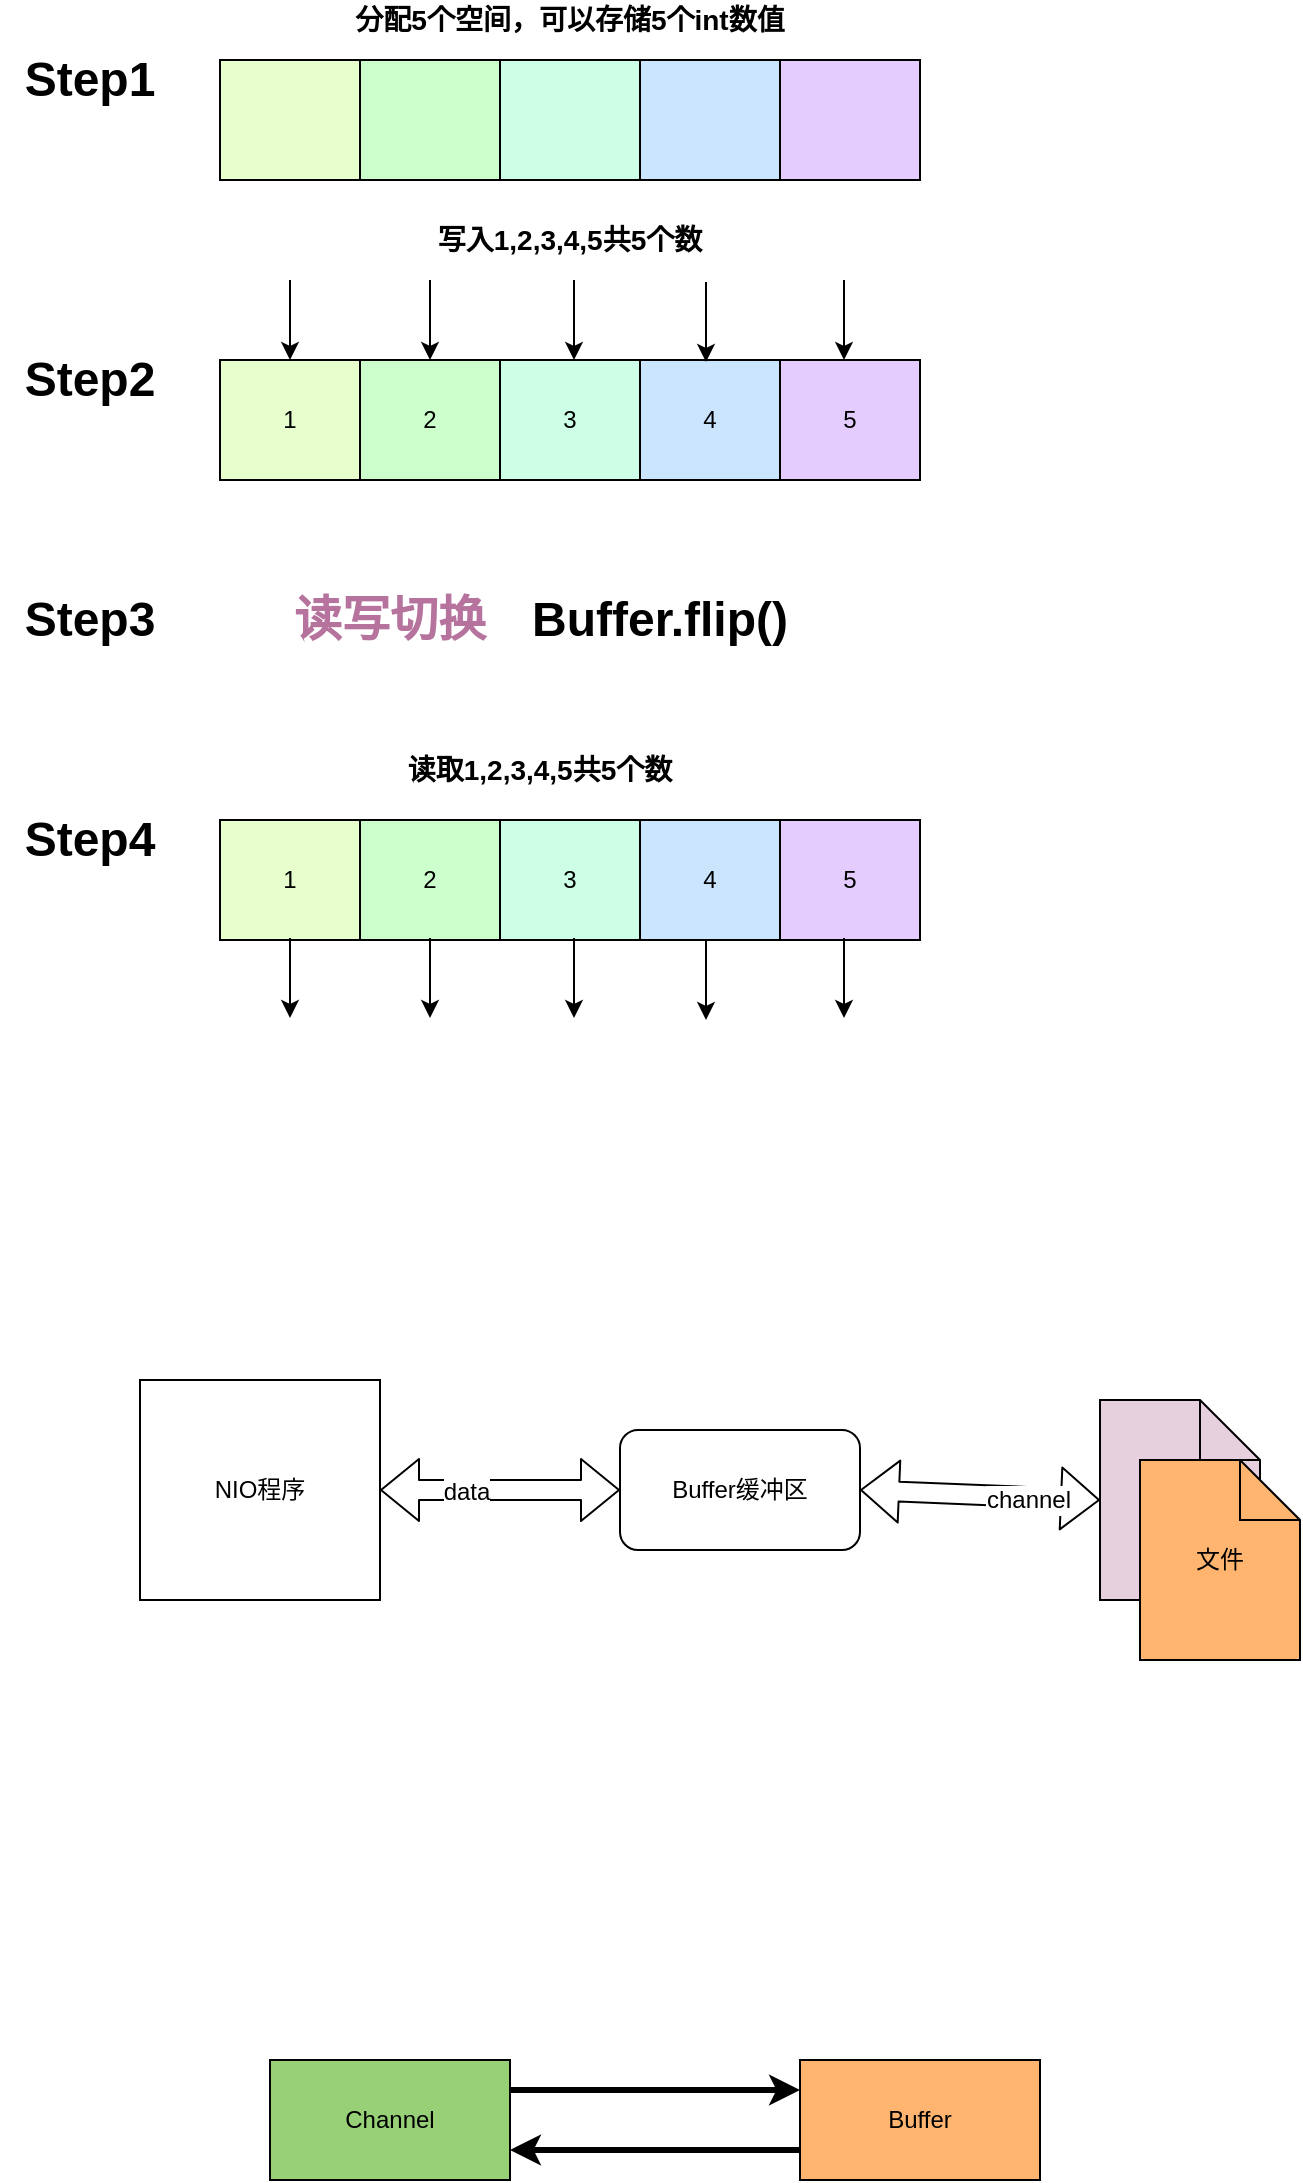 <mxGraphModel dx="655" dy="566" grid="1" gridSize="10" guides="1" tooltips="1" connect="1" arrows="1" fold="1" page="1" pageScale="1" pageWidth="827" pageHeight="1169" background="#ffffff"><root><mxCell id="0"/><mxCell id="1" parent="0"/><mxCell id="2" value="" style="rounded=0;whiteSpace=wrap;html=1;" parent="1" vertex="1"><mxGeometry x="140" y="210" width="350" height="60" as="geometry"/></mxCell><mxCell id="3" value="" style="rounded=0;whiteSpace=wrap;html=1;fillColor=#E6FFCC;" parent="1" vertex="1"><mxGeometry x="140" y="210" width="70" height="60" as="geometry"/></mxCell><mxCell id="4" value="" style="rounded=0;whiteSpace=wrap;html=1;fillColor=#CCFFCC;" parent="1" vertex="1"><mxGeometry x="210" y="210" width="70" height="60" as="geometry"/></mxCell><mxCell id="5" value="" style="rounded=0;whiteSpace=wrap;html=1;fillColor=#CCFFE6;" parent="1" vertex="1"><mxGeometry x="280" y="210" width="70" height="60" as="geometry"/></mxCell><mxCell id="6" value="" style="rounded=0;whiteSpace=wrap;html=1;fillColor=#CCE5FF;" parent="1" vertex="1"><mxGeometry x="350" y="210" width="70" height="60" as="geometry"/></mxCell><mxCell id="7" value="" style="rounded=0;whiteSpace=wrap;html=1;fillColor=#E5CCFF;" parent="1" vertex="1"><mxGeometry x="420" y="210" width="70" height="60" as="geometry"/></mxCell><mxCell id="8" value="" style="rounded=0;whiteSpace=wrap;html=1;" parent="1" vertex="1"><mxGeometry x="140" y="360" width="350" height="60" as="geometry"/></mxCell><mxCell id="9" value="1" style="rounded=0;whiteSpace=wrap;html=1;fillColor=#E6FFCC;" parent="1" vertex="1"><mxGeometry x="140" y="360" width="70" height="60" as="geometry"/></mxCell><mxCell id="10" value="2" style="rounded=0;whiteSpace=wrap;html=1;fillColor=#CCFFCC;" parent="1" vertex="1"><mxGeometry x="210" y="360" width="70" height="60" as="geometry"/></mxCell><mxCell id="11" value="3" style="rounded=0;whiteSpace=wrap;html=1;fillColor=#CCFFE6;" parent="1" vertex="1"><mxGeometry x="280" y="360" width="70" height="60" as="geometry"/></mxCell><mxCell id="12" value="4" style="rounded=0;whiteSpace=wrap;html=1;fillColor=#CCE5FF;" parent="1" vertex="1"><mxGeometry x="350" y="360" width="70" height="60" as="geometry"/></mxCell><mxCell id="13" value="5" style="rounded=0;whiteSpace=wrap;html=1;fillColor=#E5CCFF;" parent="1" vertex="1"><mxGeometry x="420" y="360" width="70" height="60" as="geometry"/></mxCell><mxCell id="14" value="&lt;b&gt;&lt;font style=&quot;font-size: 14px&quot;&gt;分配5个空间，可以存储5个int数值&lt;/font&gt;&lt;/b&gt;" style="text;html=1;strokeColor=none;fillColor=none;align=center;verticalAlign=middle;whiteSpace=wrap;rounded=0;" parent="1" vertex="1"><mxGeometry x="195" y="180" width="240" height="20" as="geometry"/></mxCell><mxCell id="16" value="&lt;b&gt;&lt;font style=&quot;font-size: 14px&quot;&gt;写入1,2,3,4,5共5个数&lt;/font&gt;&lt;/b&gt;" style="text;html=1;strokeColor=none;fillColor=none;align=center;verticalAlign=middle;whiteSpace=wrap;rounded=0;" parent="1" vertex="1"><mxGeometry x="195" y="290" width="240" height="20" as="geometry"/></mxCell><mxCell id="18" value="" style="endArrow=classic;html=1;entryX=0.5;entryY=0;" parent="1" target="9" edge="1"><mxGeometry width="50" height="50" relative="1" as="geometry"><mxPoint x="175" y="320" as="sourcePoint"/><mxPoint x="210" y="310" as="targetPoint"/></mxGeometry></mxCell><mxCell id="19" value="" style="endArrow=classic;html=1;entryX=0.5;entryY=0;" parent="1" target="10" edge="1"><mxGeometry width="50" height="50" relative="1" as="geometry"><mxPoint x="245" y="320" as="sourcePoint"/><mxPoint x="185" y="370" as="targetPoint"/></mxGeometry></mxCell><mxCell id="20" value="" style="endArrow=classic;html=1;entryX=0.5;entryY=0;" parent="1" edge="1"><mxGeometry width="50" height="50" relative="1" as="geometry"><mxPoint x="317" y="320" as="sourcePoint"/><mxPoint x="317" y="360" as="targetPoint"/></mxGeometry></mxCell><mxCell id="21" value="" style="endArrow=classic;html=1;entryX=0.5;entryY=0;" parent="1" edge="1"><mxGeometry width="50" height="50" relative="1" as="geometry"><mxPoint x="383" y="321" as="sourcePoint"/><mxPoint x="383" y="361" as="targetPoint"/></mxGeometry></mxCell><mxCell id="22" value="" style="endArrow=classic;html=1;entryX=0.5;entryY=0;" parent="1" edge="1"><mxGeometry width="50" height="50" relative="1" as="geometry"><mxPoint x="452" y="320" as="sourcePoint"/><mxPoint x="452" y="360" as="targetPoint"/></mxGeometry></mxCell><mxCell id="23" value="" style="rounded=0;whiteSpace=wrap;html=1;" parent="1" vertex="1"><mxGeometry x="140" y="590" width="350" height="60" as="geometry"/></mxCell><mxCell id="24" value="1" style="rounded=0;whiteSpace=wrap;html=1;fillColor=#E6FFCC;" parent="1" vertex="1"><mxGeometry x="140" y="590" width="70" height="60" as="geometry"/></mxCell><mxCell id="25" value="2" style="rounded=0;whiteSpace=wrap;html=1;fillColor=#CCFFCC;" parent="1" vertex="1"><mxGeometry x="210" y="590" width="70" height="60" as="geometry"/></mxCell><mxCell id="26" value="3" style="rounded=0;whiteSpace=wrap;html=1;fillColor=#CCFFE6;" parent="1" vertex="1"><mxGeometry x="280" y="590" width="70" height="60" as="geometry"/></mxCell><mxCell id="27" value="4" style="rounded=0;whiteSpace=wrap;html=1;fillColor=#CCE5FF;" parent="1" vertex="1"><mxGeometry x="350" y="590" width="70" height="60" as="geometry"/></mxCell><mxCell id="28" value="5" style="rounded=0;whiteSpace=wrap;html=1;fillColor=#E5CCFF;" parent="1" vertex="1"><mxGeometry x="420" y="590" width="70" height="60" as="geometry"/></mxCell><mxCell id="29" value="" style="endArrow=classic;html=1;entryX=0.5;entryY=0;" parent="1" edge="1"><mxGeometry width="50" height="50" relative="1" as="geometry"><mxPoint x="175" y="649" as="sourcePoint"/><mxPoint x="175" y="689" as="targetPoint"/></mxGeometry></mxCell><mxCell id="30" value="" style="endArrow=classic;html=1;entryX=0.5;entryY=0;" parent="1" edge="1"><mxGeometry width="50" height="50" relative="1" as="geometry"><mxPoint x="245" y="649" as="sourcePoint"/><mxPoint x="245" y="689" as="targetPoint"/></mxGeometry></mxCell><mxCell id="31" value="" style="endArrow=classic;html=1;entryX=0.5;entryY=0;" parent="1" edge="1"><mxGeometry width="50" height="50" relative="1" as="geometry"><mxPoint x="317" y="649" as="sourcePoint"/><mxPoint x="317" y="689" as="targetPoint"/></mxGeometry></mxCell><mxCell id="32" value="" style="endArrow=classic;html=1;entryX=0.5;entryY=0;" parent="1" edge="1"><mxGeometry width="50" height="50" relative="1" as="geometry"><mxPoint x="383" y="650" as="sourcePoint"/><mxPoint x="383" y="690" as="targetPoint"/></mxGeometry></mxCell><mxCell id="33" value="" style="endArrow=classic;html=1;entryX=0.5;entryY=0;" parent="1" edge="1"><mxGeometry width="50" height="50" relative="1" as="geometry"><mxPoint x="452" y="649" as="sourcePoint"/><mxPoint x="452" y="689" as="targetPoint"/></mxGeometry></mxCell><mxCell id="34" value="&lt;b&gt;&lt;font style=&quot;font-size: 14px&quot;&gt;读取1,2,3,4,5共5个数&lt;/font&gt;&lt;/b&gt;" style="text;html=1;strokeColor=none;fillColor=none;align=center;verticalAlign=middle;whiteSpace=wrap;rounded=0;" parent="1" vertex="1"><mxGeometry x="180" y="555" width="240" height="20" as="geometry"/></mxCell><mxCell id="35" value="&lt;b&gt;&lt;font style=&quot;font-size: 24px&quot;&gt;Step1&lt;/font&gt;&lt;/b&gt;" style="text;html=1;strokeColor=none;fillColor=none;align=center;verticalAlign=middle;whiteSpace=wrap;rounded=0;" parent="1" vertex="1"><mxGeometry x="30" y="210" width="90" height="20" as="geometry"/></mxCell><mxCell id="36" value="&lt;b&gt;&lt;font style=&quot;font-size: 24px&quot;&gt;Step2&lt;/font&gt;&lt;/b&gt;" style="text;html=1;strokeColor=none;fillColor=none;align=center;verticalAlign=middle;whiteSpace=wrap;rounded=0;" parent="1" vertex="1"><mxGeometry x="30" y="360" width="90" height="20" as="geometry"/></mxCell><mxCell id="37" value="&lt;font style=&quot;font-size: 24px&quot;&gt;&lt;b&gt;Buffer.flip()&lt;/b&gt;&lt;/font&gt;" style="text;html=1;strokeColor=none;fillColor=none;align=center;verticalAlign=middle;whiteSpace=wrap;rounded=0;" parent="1" vertex="1"><mxGeometry x="340" y="480" width="40" height="20" as="geometry"/></mxCell><mxCell id="38" value="&lt;b&gt;&lt;font style=&quot;font-size: 24px&quot; color=&quot;#b5739d&quot;&gt;读写切换&lt;/font&gt;&lt;/b&gt;" style="text;html=1;strokeColor=#FFFFFF;fillColor=none;align=center;verticalAlign=middle;whiteSpace=wrap;rounded=0;" parent="1" vertex="1"><mxGeometry x="170" y="480" width="110" height="20" as="geometry"/></mxCell><mxCell id="39" value="&lt;b&gt;&lt;font style=&quot;font-size: 24px&quot;&gt;Step3&lt;/font&gt;&lt;/b&gt;" style="text;html=1;strokeColor=none;fillColor=none;align=center;verticalAlign=middle;whiteSpace=wrap;rounded=0;" parent="1" vertex="1"><mxGeometry x="30" y="480" width="90" height="20" as="geometry"/></mxCell><mxCell id="40" value="&lt;b&gt;&lt;font style=&quot;font-size: 24px&quot;&gt;Step4&lt;/font&gt;&lt;/b&gt;" style="text;html=1;strokeColor=none;fillColor=none;align=center;verticalAlign=middle;whiteSpace=wrap;rounded=0;" parent="1" vertex="1"><mxGeometry x="30" y="590" width="90" height="20" as="geometry"/></mxCell><mxCell id="41" value="NIO程序" style="rounded=0;whiteSpace=wrap;html=1;" vertex="1" parent="1"><mxGeometry x="100" y="870" width="120" height="110" as="geometry"/></mxCell><mxCell id="42" value="Buffer缓冲区" style="rounded=1;whiteSpace=wrap;html=1;" vertex="1" parent="1"><mxGeometry x="340" y="895" width="120" height="60" as="geometry"/></mxCell><mxCell id="43" value="" style="shape=note;whiteSpace=wrap;html=1;fillColor=#E6D0DE;" vertex="1" parent="1"><mxGeometry x="580" y="880" width="80" height="100" as="geometry"/></mxCell><mxCell id="44" value="文件" style="shape=note;whiteSpace=wrap;html=1;fillColor=#FFB570;" vertex="1" parent="1"><mxGeometry x="600" y="910" width="80" height="100" as="geometry"/></mxCell><mxCell id="45" value="" style="shape=flexArrow;endArrow=classic;startArrow=classic;html=1;fillColor=#ffffff;exitX=1;exitY=0.5;entryX=0;entryY=0.5;" edge="1" parent="1" source="41" target="42"><mxGeometry width="50" height="50" relative="1" as="geometry"><mxPoint x="240" y="950" as="sourcePoint"/><mxPoint x="290" y="900" as="targetPoint"/></mxGeometry></mxCell><mxCell id="47" value="data" style="text;html=1;resizable=0;points=[];align=center;verticalAlign=middle;labelBackgroundColor=#ffffff;" vertex="1" connectable="0" parent="45"><mxGeometry x="-0.285" y="-1" relative="1" as="geometry"><mxPoint as="offset"/></mxGeometry></mxCell><mxCell id="46" value="" style="shape=flexArrow;endArrow=classic;startArrow=classic;html=1;fillColor=#ffffff;exitX=1;exitY=0.5;entryX=0;entryY=0.5;" edge="1" parent="1" source="42" target="43"><mxGeometry width="50" height="50" relative="1" as="geometry"><mxPoint x="510" y="970" as="sourcePoint"/><mxPoint x="560" y="920" as="targetPoint"/></mxGeometry></mxCell><mxCell id="48" value="channel" style="text;html=1;resizable=0;points=[];align=center;verticalAlign=middle;labelBackgroundColor=#ffffff;" vertex="1" connectable="0" parent="46"><mxGeometry x="0.399" y="-1" relative="1" as="geometry"><mxPoint as="offset"/></mxGeometry></mxCell><mxCell id="51" style="edgeStyle=orthogonalEdgeStyle;rounded=0;html=1;exitX=1;exitY=0.25;entryX=0;entryY=0.25;jettySize=auto;orthogonalLoop=1;strokeWidth=3;" edge="1" parent="1" source="49" target="50"><mxGeometry relative="1" as="geometry"/></mxCell><mxCell id="49" value="Channel" style="rounded=0;whiteSpace=wrap;html=1;fillColor=#97D077;" vertex="1" parent="1"><mxGeometry x="165" y="1210" width="120" height="60" as="geometry"/></mxCell><mxCell id="52" style="edgeStyle=orthogonalEdgeStyle;rounded=0;html=1;exitX=0;exitY=0.75;entryX=1;entryY=0.75;jettySize=auto;orthogonalLoop=1;strokeWidth=3;" edge="1" parent="1" source="50" target="49"><mxGeometry relative="1" as="geometry"/></mxCell><mxCell id="50" value="Buffer" style="rounded=0;whiteSpace=wrap;html=1;fillColor=#FFB570;" vertex="1" parent="1"><mxGeometry x="430" y="1210" width="120" height="60" as="geometry"/></mxCell></root></mxGraphModel>